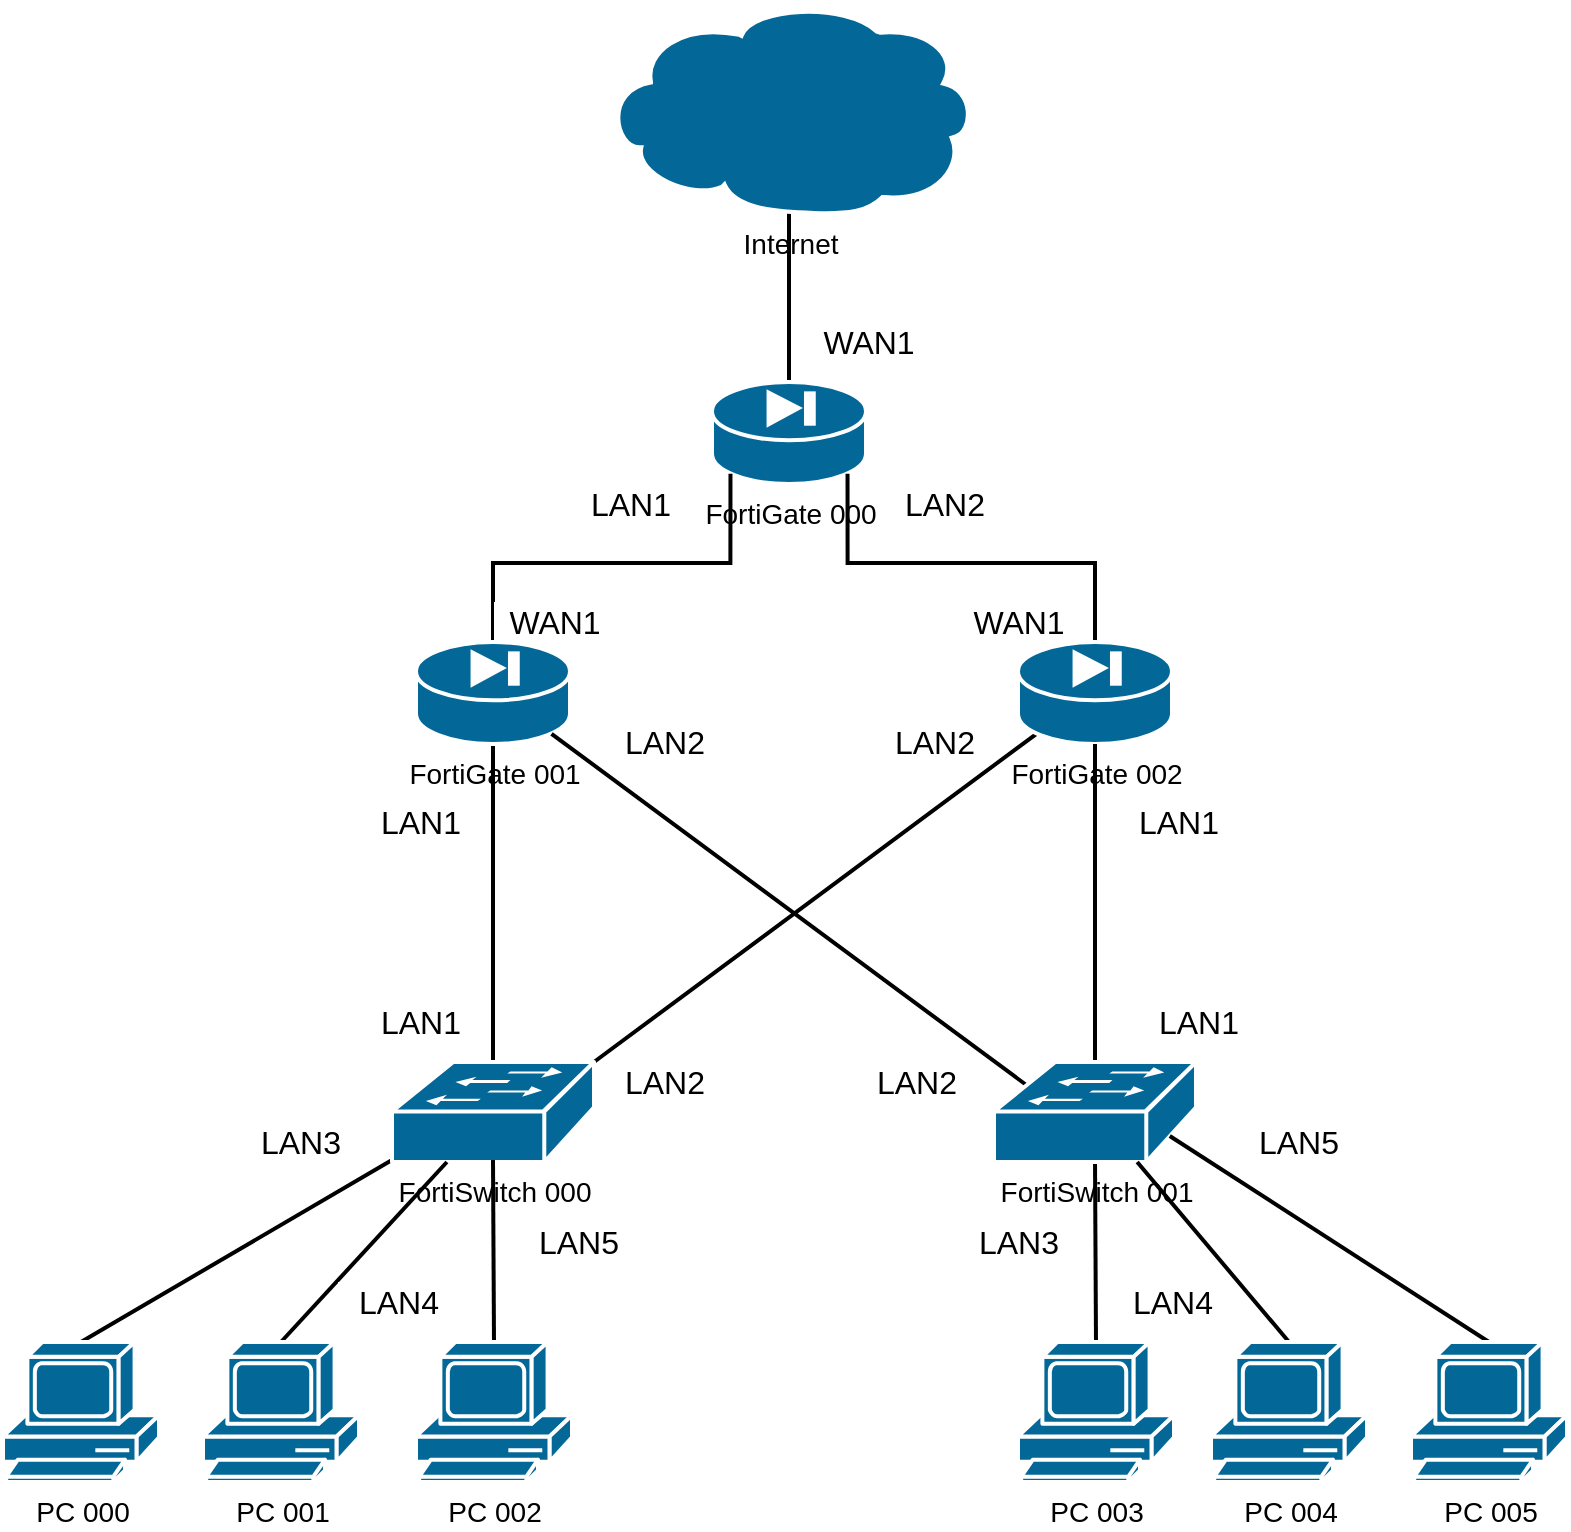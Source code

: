 <mxfile version="18.1.1" type="device"><diagram id="aoWqEXzj7g8CLOwzs_ul" name="Page-1"><mxGraphModel dx="2062" dy="1154" grid="1" gridSize="10" guides="1" tooltips="1" connect="1" arrows="1" fold="1" page="1" pageScale="1" pageWidth="850" pageHeight="1100" math="0" shadow="0"><root><mxCell id="0"/><mxCell id="1" parent="0"/><mxCell id="5KsB8STQTQY3XriexHbj-13" style="edgeStyle=none;rounded=0;orthogonalLoop=1;jettySize=auto;html=1;exitX=0.5;exitY=0;exitDx=0;exitDy=0;exitPerimeter=0;entryX=0.5;entryY=0.99;entryDx=0;entryDy=0;entryPerimeter=0;fontSize=14;endArrow=none;endFill=0;strokeWidth=2;" edge="1" parent="1" source="5KsB8STQTQY3XriexHbj-1" target="5KsB8STQTQY3XriexHbj-5"><mxGeometry relative="1" as="geometry"/></mxCell><mxCell id="5KsB8STQTQY3XriexHbj-1" value="FortiGate 000" style="shape=mxgraph.cisco.security.pix_firewall;html=1;pointerEvents=1;dashed=0;fillColor=#036897;strokeColor=#ffffff;strokeWidth=2;verticalLabelPosition=bottom;verticalAlign=top;align=center;outlineConnect=0;fontSize=14;" vertex="1" parent="1"><mxGeometry x="377" y="260" width="77" height="51" as="geometry"/></mxCell><mxCell id="5KsB8STQTQY3XriexHbj-11" style="edgeStyle=none;rounded=0;orthogonalLoop=1;jettySize=auto;html=1;exitX=0.5;exitY=0;exitDx=0;exitDy=0;exitPerimeter=0;entryX=0.5;entryY=1;entryDx=0;entryDy=0;entryPerimeter=0;fontSize=14;endArrow=none;endFill=0;strokeWidth=2;" edge="1" parent="1" source="5KsB8STQTQY3XriexHbj-2" target="5KsB8STQTQY3XriexHbj-3"><mxGeometry relative="1" as="geometry"/></mxCell><mxCell id="5KsB8STQTQY3XriexHbj-12" style="edgeStyle=none;rounded=0;orthogonalLoop=1;jettySize=auto;html=1;entryX=0.12;entryY=0.9;entryDx=0;entryDy=0;entryPerimeter=0;fontSize=14;endArrow=none;endFill=0;strokeWidth=2;exitX=1;exitY=0;exitDx=0;exitDy=0;exitPerimeter=0;" edge="1" parent="1" source="5KsB8STQTQY3XriexHbj-2" target="5KsB8STQTQY3XriexHbj-4"><mxGeometry relative="1" as="geometry"><mxPoint x="410" y="530" as="sourcePoint"/></mxGeometry></mxCell><mxCell id="5KsB8STQTQY3XriexHbj-21" style="edgeStyle=none;rounded=0;orthogonalLoop=1;jettySize=auto;html=1;exitX=0;exitY=0.98;exitDx=0;exitDy=0;exitPerimeter=0;entryX=0.5;entryY=0;entryDx=0;entryDy=0;entryPerimeter=0;fontSize=14;endArrow=none;endFill=0;strokeWidth=2;" edge="1" parent="1" source="5KsB8STQTQY3XriexHbj-2" target="5KsB8STQTQY3XriexHbj-15"><mxGeometry relative="1" as="geometry"/></mxCell><mxCell id="5KsB8STQTQY3XriexHbj-2" value="FortiSwitch 000" style="shape=mxgraph.cisco.switches.workgroup_switch;sketch=0;html=1;pointerEvents=1;dashed=0;fillColor=#036897;strokeColor=#ffffff;strokeWidth=2;verticalLabelPosition=bottom;verticalAlign=top;align=center;outlineConnect=0;fontSize=14;" vertex="1" parent="1"><mxGeometry x="217" y="600" width="101" height="50" as="geometry"/></mxCell><mxCell id="5KsB8STQTQY3XriexHbj-6" style="edgeStyle=orthogonalEdgeStyle;rounded=0;orthogonalLoop=1;jettySize=auto;html=1;exitX=0.5;exitY=0;exitDx=0;exitDy=0;exitPerimeter=0;fontSize=14;endArrow=none;endFill=0;strokeWidth=2;entryX=0.12;entryY=0.9;entryDx=0;entryDy=0;entryPerimeter=0;" edge="1" parent="1" source="5KsB8STQTQY3XriexHbj-3" target="5KsB8STQTQY3XriexHbj-1"><mxGeometry relative="1" as="geometry"/></mxCell><mxCell id="5KsB8STQTQY3XriexHbj-3" value="FortiGate 001" style="shape=mxgraph.cisco.security.pix_firewall;html=1;pointerEvents=1;dashed=0;fillColor=#036897;strokeColor=#ffffff;strokeWidth=2;verticalLabelPosition=bottom;verticalAlign=top;align=center;outlineConnect=0;fontSize=14;" vertex="1" parent="1"><mxGeometry x="229" y="390" width="77" height="51" as="geometry"/></mxCell><mxCell id="5KsB8STQTQY3XriexHbj-7" style="edgeStyle=orthogonalEdgeStyle;rounded=0;orthogonalLoop=1;jettySize=auto;html=1;exitX=0.5;exitY=0;exitDx=0;exitDy=0;exitPerimeter=0;entryX=0.88;entryY=0.9;entryDx=0;entryDy=0;entryPerimeter=0;fontSize=14;endArrow=none;endFill=0;strokeWidth=2;" edge="1" parent="1" source="5KsB8STQTQY3XriexHbj-4" target="5KsB8STQTQY3XriexHbj-1"><mxGeometry relative="1" as="geometry"/></mxCell><mxCell id="5KsB8STQTQY3XriexHbj-4" value="FortiGate 002" style="shape=mxgraph.cisco.security.pix_firewall;html=1;pointerEvents=1;dashed=0;fillColor=#036897;strokeColor=#ffffff;strokeWidth=2;verticalLabelPosition=bottom;verticalAlign=top;align=center;outlineConnect=0;fontSize=14;" vertex="1" parent="1"><mxGeometry x="530" y="390" width="77" height="51" as="geometry"/></mxCell><mxCell id="5KsB8STQTQY3XriexHbj-5" value="Internet" style="shape=mxgraph.cisco.storage.cloud;sketch=0;html=1;pointerEvents=1;dashed=0;fillColor=#036897;strokeColor=#ffffff;strokeWidth=2;verticalLabelPosition=bottom;verticalAlign=top;align=center;outlineConnect=0;fontSize=14;" vertex="1" parent="1"><mxGeometry x="322.5" y="70" width="186" height="106" as="geometry"/></mxCell><mxCell id="5KsB8STQTQY3XriexHbj-9" style="edgeStyle=orthogonalEdgeStyle;rounded=0;orthogonalLoop=1;jettySize=auto;html=1;exitX=0.5;exitY=0;exitDx=0;exitDy=0;exitPerimeter=0;entryX=0.5;entryY=1;entryDx=0;entryDy=0;entryPerimeter=0;fontSize=14;endArrow=none;endFill=0;strokeWidth=2;" edge="1" parent="1" source="5KsB8STQTQY3XriexHbj-8" target="5KsB8STQTQY3XriexHbj-4"><mxGeometry relative="1" as="geometry"/></mxCell><mxCell id="5KsB8STQTQY3XriexHbj-10" style="rounded=0;orthogonalLoop=1;jettySize=auto;html=1;exitX=0.16;exitY=0.23;exitDx=0;exitDy=0;exitPerimeter=0;entryX=0.88;entryY=0.9;entryDx=0;entryDy=0;entryPerimeter=0;fontSize=14;endArrow=none;endFill=0;strokeWidth=2;" edge="1" parent="1" source="5KsB8STQTQY3XriexHbj-8" target="5KsB8STQTQY3XriexHbj-3"><mxGeometry relative="1" as="geometry"/></mxCell><mxCell id="5KsB8STQTQY3XriexHbj-24" style="edgeStyle=none;rounded=0;orthogonalLoop=1;jettySize=auto;html=1;exitX=0.5;exitY=0.98;exitDx=0;exitDy=0;exitPerimeter=0;entryX=0.5;entryY=0;entryDx=0;entryDy=0;entryPerimeter=0;fontSize=14;endArrow=none;endFill=0;strokeWidth=2;" edge="1" parent="1" source="5KsB8STQTQY3XriexHbj-8" target="5KsB8STQTQY3XriexHbj-18"><mxGeometry relative="1" as="geometry"/></mxCell><mxCell id="5KsB8STQTQY3XriexHbj-8" value="FortiSwitch 001" style="shape=mxgraph.cisco.switches.workgroup_switch;sketch=0;html=1;pointerEvents=1;dashed=0;fillColor=#036897;strokeColor=#ffffff;strokeWidth=2;verticalLabelPosition=bottom;verticalAlign=top;align=center;outlineConnect=0;fontSize=14;" vertex="1" parent="1"><mxGeometry x="518" y="600" width="101" height="50" as="geometry"/></mxCell><mxCell id="5KsB8STQTQY3XriexHbj-14" style="edgeStyle=none;rounded=0;orthogonalLoop=1;jettySize=auto;html=1;exitX=1;exitY=0;exitDx=0;exitDy=0;exitPerimeter=0;fontSize=14;endArrow=none;endFill=0;strokeWidth=2;" edge="1" parent="1" source="5KsB8STQTQY3XriexHbj-2" target="5KsB8STQTQY3XriexHbj-2"><mxGeometry relative="1" as="geometry"/></mxCell><mxCell id="5KsB8STQTQY3XriexHbj-15" value="PC 000" style="shape=mxgraph.cisco.computers_and_peripherals.pc;sketch=0;html=1;pointerEvents=1;dashed=0;fillColor=#036897;strokeColor=#ffffff;strokeWidth=2;verticalLabelPosition=bottom;verticalAlign=top;align=center;outlineConnect=0;fontSize=14;" vertex="1" parent="1"><mxGeometry x="22.5" y="740" width="78" height="70" as="geometry"/></mxCell><mxCell id="5KsB8STQTQY3XriexHbj-22" style="edgeStyle=none;rounded=0;orthogonalLoop=1;jettySize=auto;html=1;exitX=0.5;exitY=0;exitDx=0;exitDy=0;exitPerimeter=0;fontSize=14;endArrow=none;endFill=0;strokeWidth=2;" edge="1" parent="1" source="5KsB8STQTQY3XriexHbj-16" target="5KsB8STQTQY3XriexHbj-2"><mxGeometry relative="1" as="geometry"/></mxCell><mxCell id="5KsB8STQTQY3XriexHbj-16" value="PC 001" style="shape=mxgraph.cisco.computers_and_peripherals.pc;sketch=0;html=1;pointerEvents=1;dashed=0;fillColor=#036897;strokeColor=#ffffff;strokeWidth=2;verticalLabelPosition=bottom;verticalAlign=top;align=center;outlineConnect=0;fontSize=14;" vertex="1" parent="1"><mxGeometry x="122.5" y="740" width="78" height="70" as="geometry"/></mxCell><mxCell id="5KsB8STQTQY3XriexHbj-23" style="edgeStyle=none;rounded=0;orthogonalLoop=1;jettySize=auto;html=1;exitX=0.5;exitY=0;exitDx=0;exitDy=0;exitPerimeter=0;entryX=0.5;entryY=0.98;entryDx=0;entryDy=0;entryPerimeter=0;fontSize=14;endArrow=none;endFill=0;strokeWidth=2;" edge="1" parent="1" source="5KsB8STQTQY3XriexHbj-17" target="5KsB8STQTQY3XriexHbj-2"><mxGeometry relative="1" as="geometry"/></mxCell><mxCell id="5KsB8STQTQY3XriexHbj-17" value="PC 002" style="shape=mxgraph.cisco.computers_and_peripherals.pc;sketch=0;html=1;pointerEvents=1;dashed=0;fillColor=#036897;strokeColor=#ffffff;strokeWidth=2;verticalLabelPosition=bottom;verticalAlign=top;align=center;outlineConnect=0;fontSize=14;" vertex="1" parent="1"><mxGeometry x="229" y="740" width="78" height="70" as="geometry"/></mxCell><mxCell id="5KsB8STQTQY3XriexHbj-18" value="PC 003" style="shape=mxgraph.cisco.computers_and_peripherals.pc;sketch=0;html=1;pointerEvents=1;dashed=0;fillColor=#036897;strokeColor=#ffffff;strokeWidth=2;verticalLabelPosition=bottom;verticalAlign=top;align=center;outlineConnect=0;fontSize=14;" vertex="1" parent="1"><mxGeometry x="530" y="740" width="78" height="70" as="geometry"/></mxCell><mxCell id="5KsB8STQTQY3XriexHbj-25" style="edgeStyle=none;rounded=0;orthogonalLoop=1;jettySize=auto;html=1;exitX=0.5;exitY=0;exitDx=0;exitDy=0;exitPerimeter=0;fontSize=14;endArrow=none;endFill=0;strokeWidth=2;" edge="1" parent="1" source="5KsB8STQTQY3XriexHbj-19" target="5KsB8STQTQY3XriexHbj-8"><mxGeometry relative="1" as="geometry"/></mxCell><mxCell id="5KsB8STQTQY3XriexHbj-19" value="PC 004" style="shape=mxgraph.cisco.computers_and_peripherals.pc;sketch=0;html=1;pointerEvents=1;dashed=0;fillColor=#036897;strokeColor=#ffffff;strokeWidth=2;verticalLabelPosition=bottom;verticalAlign=top;align=center;outlineConnect=0;fontSize=14;" vertex="1" parent="1"><mxGeometry x="626.5" y="740" width="78" height="70" as="geometry"/></mxCell><mxCell id="5KsB8STQTQY3XriexHbj-26" style="edgeStyle=none;rounded=0;orthogonalLoop=1;jettySize=auto;html=1;exitX=0.5;exitY=0;exitDx=0;exitDy=0;exitPerimeter=0;entryX=0.87;entryY=0.74;entryDx=0;entryDy=0;entryPerimeter=0;fontSize=14;endArrow=none;endFill=0;strokeWidth=2;" edge="1" parent="1" source="5KsB8STQTQY3XriexHbj-20" target="5KsB8STQTQY3XriexHbj-8"><mxGeometry relative="1" as="geometry"/></mxCell><mxCell id="5KsB8STQTQY3XriexHbj-20" value="PC 005" style="shape=mxgraph.cisco.computers_and_peripherals.pc;sketch=0;html=1;pointerEvents=1;dashed=0;fillColor=#036897;strokeColor=#ffffff;strokeWidth=2;verticalLabelPosition=bottom;verticalAlign=top;align=center;outlineConnect=0;fontSize=14;" vertex="1" parent="1"><mxGeometry x="726.5" y="740" width="78" height="70" as="geometry"/></mxCell><mxCell id="5KsB8STQTQY3XriexHbj-27" value="WAN1" style="text;html=1;align=center;verticalAlign=middle;resizable=0;points=[];autosize=1;strokeColor=none;fillColor=#FFFFFF;fontSize=16;labelBackgroundColor=none;gradientColor=none;" vertex="1" parent="1"><mxGeometry x="425" y="230" width="60" height="20" as="geometry"/></mxCell><mxCell id="5KsB8STQTQY3XriexHbj-28" value="LAN2" style="text;html=1;align=center;verticalAlign=middle;resizable=0;points=[];autosize=1;strokeColor=none;fillColor=#FFFFFF;fontSize=16;labelBackgroundColor=none;gradientColor=none;" vertex="1" parent="1"><mxGeometry x="462.5" y="311" width="60" height="20" as="geometry"/></mxCell><mxCell id="5KsB8STQTQY3XriexHbj-29" value="LAN1" style="text;html=1;align=center;verticalAlign=middle;resizable=0;points=[];autosize=1;strokeColor=none;fillColor=#FFFFFF;fontSize=16;labelBackgroundColor=none;gradientColor=none;" vertex="1" parent="1"><mxGeometry x="306" y="311" width="60" height="20" as="geometry"/></mxCell><mxCell id="5KsB8STQTQY3XriexHbj-30" value="WAN1" style="text;html=1;align=center;verticalAlign=middle;resizable=0;points=[];autosize=1;strokeColor=none;fillColor=#FFFFFF;fontSize=16;labelBackgroundColor=none;gradientColor=none;" vertex="1" parent="1"><mxGeometry x="268" y="370" width="60" height="20" as="geometry"/></mxCell><mxCell id="5KsB8STQTQY3XriexHbj-31" value="WAN1" style="text;html=1;align=center;verticalAlign=middle;resizable=0;points=[];autosize=1;strokeColor=none;fillColor=#FFFFFF;fontSize=16;labelBackgroundColor=none;gradientColor=none;" vertex="1" parent="1"><mxGeometry x="500" y="370" width="60" height="20" as="geometry"/></mxCell><mxCell id="5KsB8STQTQY3XriexHbj-32" value="LAN1" style="text;html=1;align=center;verticalAlign=middle;resizable=0;points=[];autosize=1;strokeColor=none;fillColor=#FFFFFF;fontSize=16;labelBackgroundColor=none;gradientColor=none;" vertex="1" parent="1"><mxGeometry x="580" y="470" width="60" height="20" as="geometry"/></mxCell><mxCell id="5KsB8STQTQY3XriexHbj-33" value="LAN1" style="text;html=1;align=center;verticalAlign=middle;resizable=0;points=[];autosize=1;strokeColor=none;fillColor=#FFFFFF;fontSize=16;labelBackgroundColor=none;gradientColor=none;" vertex="1" parent="1"><mxGeometry x="200.5" y="470" width="60" height="20" as="geometry"/></mxCell><mxCell id="5KsB8STQTQY3XriexHbj-34" value="LAN2" style="text;html=1;align=center;verticalAlign=middle;resizable=0;points=[];autosize=1;strokeColor=none;fillColor=#FFFFFF;fontSize=16;labelBackgroundColor=none;gradientColor=none;" vertex="1" parent="1"><mxGeometry x="322.5" y="430" width="60" height="20" as="geometry"/></mxCell><mxCell id="5KsB8STQTQY3XriexHbj-35" value="LAN2" style="text;html=1;align=center;verticalAlign=middle;resizable=0;points=[];autosize=1;strokeColor=none;fillColor=#FFFFFF;fontSize=16;labelBackgroundColor=none;gradientColor=none;" vertex="1" parent="1"><mxGeometry x="458" y="430" width="60" height="20" as="geometry"/></mxCell><mxCell id="5KsB8STQTQY3XriexHbj-36" value="LAN1" style="text;html=1;align=center;verticalAlign=middle;resizable=0;points=[];autosize=1;strokeColor=none;fillColor=#FFFFFF;fontSize=16;labelBackgroundColor=none;gradientColor=none;" vertex="1" parent="1"><mxGeometry x="200.5" y="570" width="60" height="20" as="geometry"/></mxCell><mxCell id="5KsB8STQTQY3XriexHbj-37" value="LAN2" style="text;html=1;align=center;verticalAlign=middle;resizable=0;points=[];autosize=1;strokeColor=none;fillColor=#FFFFFF;fontSize=16;labelBackgroundColor=none;gradientColor=none;" vertex="1" parent="1"><mxGeometry x="322.5" y="600" width="60" height="20" as="geometry"/></mxCell><mxCell id="5KsB8STQTQY3XriexHbj-38" value="LAN1" style="text;html=1;align=center;verticalAlign=middle;resizable=0;points=[];autosize=1;strokeColor=none;fillColor=#FFFFFF;fontSize=16;labelBackgroundColor=none;gradientColor=none;" vertex="1" parent="1"><mxGeometry x="590" y="570" width="60" height="20" as="geometry"/></mxCell><mxCell id="5KsB8STQTQY3XriexHbj-39" value="LAN2" style="text;html=1;align=center;verticalAlign=middle;resizable=0;points=[];autosize=1;strokeColor=none;fillColor=#FFFFFF;fontSize=16;labelBackgroundColor=none;gradientColor=none;" vertex="1" parent="1"><mxGeometry x="448.5" y="600" width="60" height="20" as="geometry"/></mxCell><mxCell id="5KsB8STQTQY3XriexHbj-40" value="LAN3" style="text;html=1;align=center;verticalAlign=middle;resizable=0;points=[];autosize=1;strokeColor=none;fillColor=#FFFFFF;fontSize=16;labelBackgroundColor=none;gradientColor=none;" vertex="1" parent="1"><mxGeometry x="140.5" y="630" width="60" height="20" as="geometry"/></mxCell><mxCell id="5KsB8STQTQY3XriexHbj-41" value="LAN4" style="text;html=1;align=center;verticalAlign=middle;resizable=0;points=[];autosize=1;strokeColor=none;fillColor=#FFFFFF;fontSize=16;labelBackgroundColor=none;gradientColor=none;" vertex="1" parent="1"><mxGeometry x="190" y="710" width="60" height="20" as="geometry"/></mxCell><mxCell id="5KsB8STQTQY3XriexHbj-42" value="LAN5" style="text;html=1;align=center;verticalAlign=middle;resizable=0;points=[];autosize=1;strokeColor=none;fillColor=#FFFFFF;fontSize=16;labelBackgroundColor=none;gradientColor=none;" vertex="1" parent="1"><mxGeometry x="280" y="680" width="60" height="20" as="geometry"/></mxCell><mxCell id="5KsB8STQTQY3XriexHbj-43" value="LAN3" style="text;html=1;align=center;verticalAlign=middle;resizable=0;points=[];autosize=1;strokeColor=none;fillColor=#FFFFFF;fontSize=16;labelBackgroundColor=none;gradientColor=none;" vertex="1" parent="1"><mxGeometry x="500" y="680" width="60" height="20" as="geometry"/></mxCell><mxCell id="5KsB8STQTQY3XriexHbj-44" value="LAN4" style="text;html=1;align=center;verticalAlign=middle;resizable=0;points=[];autosize=1;strokeColor=none;fillColor=#FFFFFF;fontSize=16;labelBackgroundColor=none;gradientColor=none;" vertex="1" parent="1"><mxGeometry x="576.5" y="710" width="60" height="20" as="geometry"/></mxCell><mxCell id="5KsB8STQTQY3XriexHbj-45" value="LAN5" style="text;html=1;align=center;verticalAlign=middle;resizable=0;points=[];autosize=1;strokeColor=none;fillColor=#FFFFFF;fontSize=16;labelBackgroundColor=none;gradientColor=none;" vertex="1" parent="1"><mxGeometry x="640" y="630" width="60" height="20" as="geometry"/></mxCell></root></mxGraphModel></diagram></mxfile>